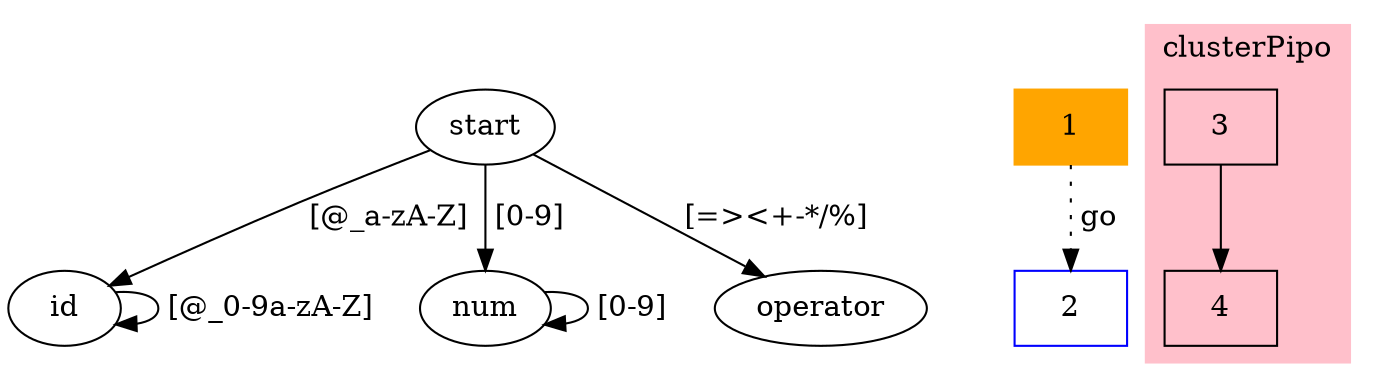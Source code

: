 // http://graphviz.org/pdf/dotguide.pdf

digraph Language {
    
    //---------------------
    // Test for a language
    //---------------------
    
    start -> id [label=" [@_a-zA-Z] "] ;
    start -> num [label=" [0-9] "] ;
    start -> operator [label= " [=><+-*/%] "] ;
    
    id -> id [label=" [@_0-9a-zA-Z] "] ;
    num -> num [label=" [0-9] "] ;
    
    //----------------------------------
    // Test for a Fighting Fantasy Book
    //----------------------------------
    
    node [shape=box]; 
    1 [color=orange,style=filled];
    2 [color=blue];
    1 -> 2 [style=dotted,label=" go "];
    
    subgraph clusterPipo {
        3 -> 4;
        color=pink;
        style=filled;
        label= "clusterPipo";
    }
}